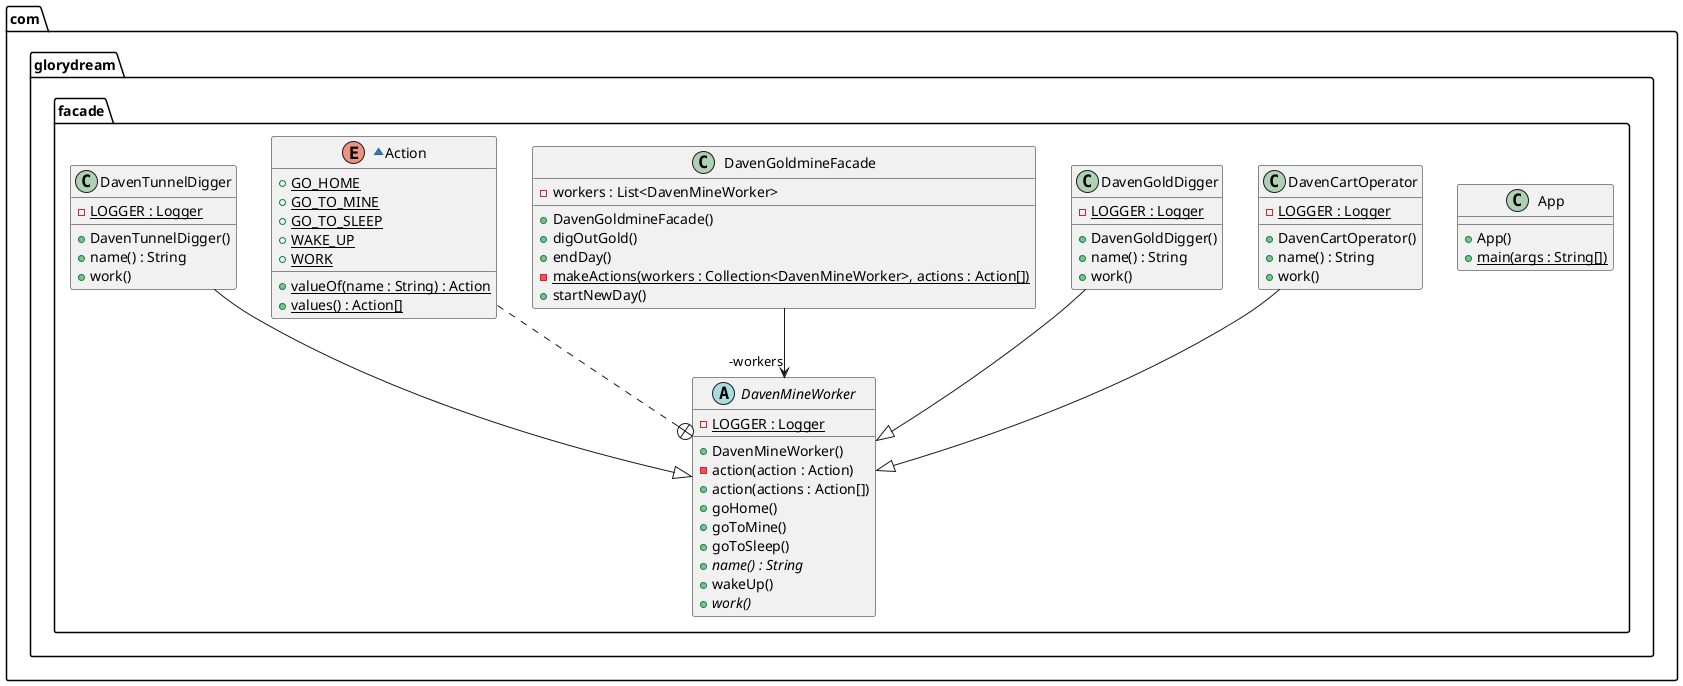 @startuml
package com.glorydream.facade {
  class App {
    + App()
    + main(args : String[]) {static}
  }
  class DavenCartOperator {
    - LOGGER : Logger {static}
    + DavenCartOperator()
    + name() : String
    + work()
  }
  class DavenGoldDigger {
    - LOGGER : Logger {static}
    + DavenGoldDigger()
    + name() : String
    + work()
  }
  class DavenGoldmineFacade {
    - workers : List<DavenMineWorker>
    + DavenGoldmineFacade()
    + digOutGold()
    + endDay()
    - makeActions(workers : Collection<DavenMineWorker>, actions : Action[]) {static}
    + startNewDay()
  }
  abstract class DavenMineWorker {
    - LOGGER : Logger {static}
    + DavenMineWorker()
    - action(action : Action)
    + action(actions : Action[])
    + goHome()
    + goToMine()
    + goToSleep()
    + name() : String {abstract}
    + wakeUp()
    + work() {abstract}
  }
  ~enum Action {
    + GO_HOME {static}
    + GO_TO_MINE {static}
    + GO_TO_SLEEP {static}
    + WAKE_UP {static}
    + WORK {static}
    + valueOf(name : String) : Action {static}
    + values() : Action[] {static}
  }
  class DavenTunnelDigger {
    - LOGGER : Logger {static}
    + DavenTunnelDigger()
    + name() : String
    + work()
  }
}
DavenGoldmineFacade -->  "-workers" DavenMineWorker
Action ..+ DavenMineWorker
DavenCartOperator --|> DavenMineWorker
DavenGoldDigger --|> DavenMineWorker
DavenTunnelDigger --|> DavenMineWorker
@enduml